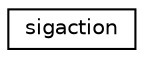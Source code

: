 digraph "Graphical Class Hierarchy"
{
 // LATEX_PDF_SIZE
  edge [fontname="Helvetica",fontsize="10",labelfontname="Helvetica",labelfontsize="10"];
  node [fontname="Helvetica",fontsize="10",shape=record];
  rankdir="LR";
  Node0 [label="sigaction",height=0.2,width=0.4,color="black", fillcolor="white", style="filled",URL="$structsigaction.html",tooltip=" "];
}
